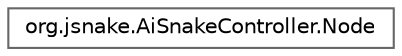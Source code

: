 digraph "Osztályhierarchia-ábra"
{
 // LATEX_PDF_SIZE
  bgcolor="transparent";
  edge [fontname=Helvetica,fontsize=10,labelfontname=Helvetica,labelfontsize=10];
  node [fontname=Helvetica,fontsize=10,shape=box,height=0.2,width=0.4];
  rankdir="LR";
  Node0 [id="Node000000",label="org.jsnake.AiSnakeController.Node",height=0.2,width=0.4,color="grey40", fillcolor="white", style="filled",URL="$classorg_1_1jsnake_1_1_ai_snake_controller_1_1_node.html",tooltip="A Dijkstra algoritmusban használt Node objektum."];
}
